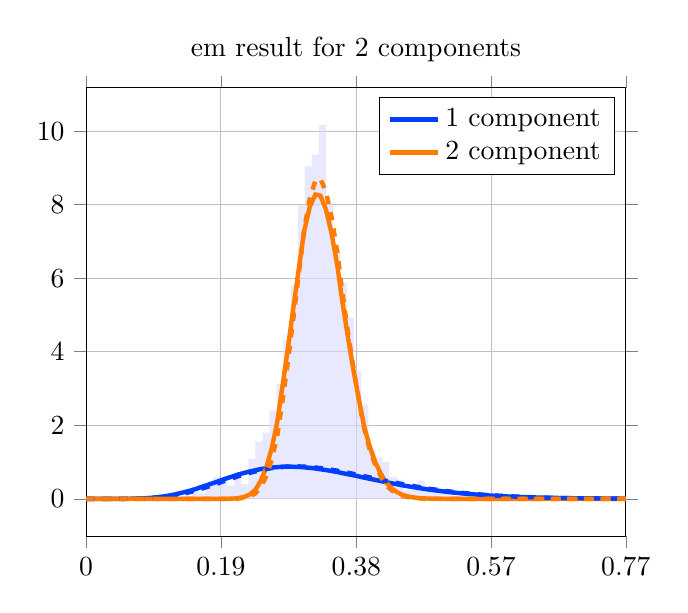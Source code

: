 \begin{tikzpicture}
\begin{axis}[title={em result for 2 components}, yticklabel style={/pgf/number format/fixed,
            /pgf/number format/precision=3}, grid={major}, yminorgrids={true}, tick align={outside}, xtick={0.0,0.191,0.383,0.574,0.765}, xmin={0.0}, xmax={0.765}, scaled y ticks={false}]
    \addplot[ybar interval, fill={blue!15}, forget plot, opacity={0.6}, draw={none}, bar width={5.0e-6}]
        table[row sep={\\}]
        {
            \\
            0.06  0.04  \\
            0.07  0.0  \\
            0.08  0.04  \\
            0.09  0.08  \\
            0.1  0.04  \\
            0.11  0.12  \\
            0.12  0.16  \\
            0.13  0.08  \\
            0.14  0.08  \\
            0.15  0.32  \\
            0.16  0.16  \\
            0.17  0.36  \\
            0.18  0.6  \\
            0.19  0.52  \\
            0.2  0.36  \\
            0.21  0.72  \\
            0.22  0.4  \\
            0.23  1.08  \\
            0.24  1.56  \\
            0.25  1.8  \\
            0.26  2.4  \\
            0.27  3.12  \\
            0.28  4.32  \\
            0.29  5.8  \\
            0.3  8.0  \\
            0.31  9.04  \\
            0.32  9.36  \\
            0.33  10.16  \\
            0.34  8.04  \\
            0.35  6.8  \\
            0.36  5.88  \\
            0.37  4.92  \\
            0.38  3.48  \\
            0.39  2.56  \\
            0.4  1.32  \\
            0.41  1.12  \\
            0.42  1.0  \\
            0.43  0.6  \\
            0.44  0.52  \\
            0.45  0.24  \\
            0.46  0.24  \\
            0.47  0.48  \\
            0.48  0.28  \\
            0.49  0.32  \\
            0.5  0.16  \\
            0.51  0.16  \\
            0.52  0.08  \\
            0.53  0.2  \\
            0.54  0.08  \\
            0.55  0.16  \\
            0.56  0.0  \\
            0.57  0.12  \\
            0.58  0.08  \\
            0.59  0.08  \\
            0.6  0.04  \\
            0.61  0.08  \\
            0.62  0.04  \\
            0.63  0.0  \\
            0.64  0.04  \\
            0.65  0.0  \\
            0.66  0.04  \\
            0.67  0.04  \\
            0.68  0.0  \\
            0.69  0.0  \\
            0.7  0.0  \\
            0.71  0.0  \\
            0.72  0.0  \\
            0.73  0.0  \\
            0.74  0.04  \\
            0.75  0.0  \\
            0.76  0.04  \\
            0.77  0.0  \\
        }
        ;
    \addplot[style={{ultra thick}}, color={rgb,1:red,0.008;green,0.243;blue,1.0}]
        table[row sep={\\}]
        {
            \\
            0.0  0.0  \\
            0.008  2.004e-9  \\
            0.015  3.019e-7  \\
            0.023  5.216e-6  \\
            0.031  3.714e-5  \\
            0.039  0.0  \\
            0.046  0.001  \\
            0.054  0.001  \\
            0.062  0.003  \\
            0.07  0.006  \\
            0.077  0.011  \\
            0.085  0.018  \\
            0.093  0.029  \\
            0.101  0.043  \\
            0.108  0.061  \\
            0.116  0.084  \\
            0.124  0.111  \\
            0.131  0.144  \\
            0.139  0.18  \\
            0.147  0.221  \\
            0.155  0.266  \\
            0.162  0.314  \\
            0.17  0.364  \\
            0.178  0.415  \\
            0.186  0.467  \\
            0.193  0.519  \\
            0.201  0.569  \\
            0.209  0.618  \\
            0.216  0.663  \\
            0.224  0.705  \\
            0.232  0.744  \\
            0.24  0.778  \\
            0.247  0.807  \\
            0.255  0.831  \\
            0.263  0.849  \\
            0.271  0.863  \\
            0.278  0.871  \\
            0.286  0.875  \\
            0.294  0.873  \\
            0.302  0.867  \\
            0.309  0.857  \\
            0.317  0.843  \\
            0.325  0.826  \\
            0.332  0.805  \\
            0.34  0.782  \\
            0.348  0.756  \\
            0.356  0.729  \\
            0.363  0.7  \\
            0.371  0.67  \\
            0.379  0.639  \\
            0.387  0.608  \\
            0.394  0.576  \\
            0.402  0.545  \\
            0.41  0.514  \\
            0.418  0.483  \\
            0.425  0.453  \\
            0.433  0.424  \\
            0.441  0.395  \\
            0.448  0.368  \\
            0.456  0.342  \\
            0.464  0.317  \\
            0.472  0.293  \\
            0.479  0.271  \\
            0.487  0.249  \\
            0.495  0.229  \\
            0.503  0.211  \\
            0.51  0.193  \\
            0.518  0.176  \\
            0.526  0.161  \\
            0.534  0.147  \\
            0.541  0.134  \\
            0.549  0.122  \\
            0.557  0.11  \\
            0.564  0.1  \\
            0.572  0.09  \\
            0.58  0.082  \\
            0.588  0.074  \\
            0.595  0.066  \\
            0.603  0.06  \\
            0.611  0.054  \\
            0.619  0.048  \\
            0.626  0.043  \\
            0.634  0.039  \\
            0.642  0.035  \\
            0.649  0.031  \\
            0.657  0.028  \\
            0.665  0.025  \\
            0.673  0.022  \\
            0.68  0.02  \\
            0.688  0.017  \\
            0.696  0.015  \\
            0.704  0.014  \\
            0.711  0.012  \\
            0.719  0.011  \\
            0.727  0.01  \\
            0.735  0.008  \\
            0.742  0.007  \\
            0.75  0.007  \\
            0.758  0.006  \\
            0.765  0.005  \\
        }
        ;
    \addlegendentry {1 component}
    \addplot[style={{ultra thick}}, color={rgb,1:red,1.0;green,0.486;blue,0.0}]
        table[row sep={\\}]
        {
            \\
            0.0  0.0  \\
            0.008  2.92e-95  \\
            0.015  3.391e-72  \\
            0.023  4.846e-59  \\
            0.031  6.069e-50  \\
            0.039  4.546e-43  \\
            0.046  1.336e-37  \\
            0.054  4.205e-33  \\
            0.062  2.579e-29  \\
            0.07  4.534e-26  \\
            0.077  2.976e-23  \\
            0.085  8.804e-21  \\
            0.093  1.348e-18  \\
            0.101  1.188e-16  \\
            0.108  6.538e-15  \\
            0.116  2.398e-13  \\
            0.124  6.178e-12  \\
            0.131  1.167e-10  \\
            0.139  1.674e-9  \\
            0.147  1.879e-8  \\
            0.155  1.693e-7  \\
            0.162  1.251e-6  \\
            0.17  7.717e-6  \\
            0.178  4.041e-5  \\
            0.186  0.0  \\
            0.193  0.001  \\
            0.201  0.002  \\
            0.209  0.008  \\
            0.216  0.021  \\
            0.224  0.052  \\
            0.232  0.119  \\
            0.24  0.246  \\
            0.247  0.471  \\
            0.255  0.832  \\
            0.263  1.369  \\
            0.271  2.103  \\
            0.278  3.027  \\
            0.286  4.099  \\
            0.294  5.237  \\
            0.302  6.334  \\
            0.309  7.271  \\
            0.317  7.942  \\
            0.325  8.276  \\
            0.332  8.245  \\
            0.34  7.869  \\
            0.348  7.208  \\
            0.356  6.349  \\
            0.363  5.387  \\
            0.371  4.409  \\
            0.379  3.487  \\
            0.387  2.668  \\
            0.394  1.977  \\
            0.402  1.422  \\
            0.41  0.992  \\
            0.418  0.674  \\
            0.425  0.445  \\
            0.433  0.286  \\
            0.441  0.18  \\
            0.448  0.11  \\
            0.456  0.066  \\
            0.464  0.038  \\
            0.472  0.022  \\
            0.479  0.012  \\
            0.487  0.007  \\
            0.495  0.004  \\
            0.503  0.002  \\
            0.51  0.001  \\
            0.518  0.001  \\
            0.526  0.0  \\
            0.534  0.0  \\
            0.541  5.922e-5  \\
            0.549  2.811e-5  \\
            0.557  1.314e-5  \\
            0.564  6.045e-6  \\
            0.572  2.741e-6  \\
            0.58  1.225e-6  \\
            0.588  5.396e-7  \\
            0.595  2.345e-7  \\
            0.603  1.006e-7  \\
            0.611  4.257e-8  \\
            0.619  1.779e-8  \\
            0.626  7.343e-9  \\
            0.634  2.994e-9  \\
            0.642  1.207e-9  \\
            0.649  4.808e-10  \\
            0.657  1.894e-10  \\
            0.665  7.381e-11  \\
            0.673  2.845e-11  \\
            0.68  1.085e-11  \\
            0.688  4.099e-12  \\
            0.696  1.532e-12  \\
            0.704  5.672e-13  \\
            0.711  2.08e-13  \\
            0.719  7.555e-14  \\
            0.727  2.719e-14  \\
            0.735  9.699e-15  \\
            0.742  3.429e-15  \\
            0.75  1.202e-15  \\
            0.758  4.179e-16  \\
            0.765  1.441e-16  \\
        }
        ;
    \addlegendentry {2 component}
    \addplot[style={{ultra thick, dashed}}, color={rgb,1:red,0.008;green,0.243;blue,1.0}]
        table[row sep={\\}]
        {
            \\
            0.0  0.0  \\
            0.008  4.59e-10  \\
            0.015  9.537e-8  \\
            0.023  1.984e-6  \\
            0.031  1.608e-5  \\
            0.039  7.779e-5  \\
            0.046  0.0  \\
            0.054  0.001  \\
            0.062  0.002  \\
            0.07  0.004  \\
            0.077  0.007  \\
            0.085  0.012  \\
            0.093  0.02  \\
            0.101  0.031  \\
            0.108  0.045  \\
            0.116  0.063  \\
            0.124  0.086  \\
            0.131  0.113  \\
            0.139  0.145  \\
            0.147  0.182  \\
            0.155  0.223  \\
            0.162  0.267  \\
            0.17  0.314  \\
            0.178  0.364  \\
            0.186  0.415  \\
            0.193  0.467  \\
            0.201  0.519  \\
            0.209  0.569  \\
            0.216  0.618  \\
            0.224  0.664  \\
            0.232  0.707  \\
            0.24  0.746  \\
            0.247  0.781  \\
            0.255  0.81  \\
            0.263  0.835  \\
            0.271  0.855  \\
            0.278  0.869  \\
            0.286  0.878  \\
            0.294  0.882  \\
            0.302  0.881  \\
            0.309  0.876  \\
            0.317  0.866  \\
            0.325  0.852  \\
            0.332  0.835  \\
            0.34  0.814  \\
            0.348  0.791  \\
            0.356  0.766  \\
            0.363  0.738  \\
            0.371  0.709  \\
            0.379  0.678  \\
            0.387  0.647  \\
            0.394  0.615  \\
            0.402  0.583  \\
            0.41  0.551  \\
            0.418  0.52  \\
            0.425  0.488  \\
            0.433  0.458  \\
            0.441  0.428  \\
            0.448  0.399  \\
            0.456  0.372  \\
            0.464  0.345  \\
            0.472  0.32  \\
            0.479  0.295  \\
            0.487  0.272  \\
            0.495  0.251  \\
            0.503  0.23  \\
            0.51  0.211  \\
            0.518  0.193  \\
            0.526  0.177  \\
            0.534  0.161  \\
            0.541  0.147  \\
            0.549  0.133  \\
            0.557  0.121  \\
            0.564  0.11  \\
            0.572  0.099  \\
            0.58  0.09  \\
            0.588  0.081  \\
            0.595  0.073  \\
            0.603  0.066  \\
            0.611  0.059  \\
            0.619  0.053  \\
            0.626  0.047  \\
            0.634  0.043  \\
            0.642  0.038  \\
            0.649  0.034  \\
            0.657  0.03  \\
            0.665  0.027  \\
            0.673  0.024  \\
            0.68  0.021  \\
            0.688  0.019  \\
            0.696  0.017  \\
            0.704  0.015  \\
            0.711  0.013  \\
            0.719  0.012  \\
            0.727  0.01  \\
            0.735  0.009  \\
            0.742  0.008  \\
            0.75  0.007  \\
            0.758  0.006  \\
            0.765  0.006  \\
        }
        ;
    \addplot[style={{ultra thick, dashed}}, color={rgb,1:red,1.0;green,0.486;blue,0.0}]
        table[row sep={\\}]
        {
            \\
            0.0  0.0  \\
            0.008  4.368e-107  \\
            0.015  3.352e-81  \\
            0.023  1.953e-66  \\
            0.031  3.189e-56  \\
            0.039  1.667e-48  \\
            0.046  2.304e-42  \\
            0.054  2.595e-37  \\
            0.062  4.664e-33  \\
            0.07  2.064e-29  \\
            0.077  3.023e-26  \\
            0.085  1.81e-23  \\
            0.093  5.18e-21  \\
            0.101  7.97e-19  \\
            0.108  7.232e-17  \\
            0.116  4.163e-15  \\
            0.124  1.612e-13  \\
            0.131  4.405e-12  \\
            0.139  8.842e-11  \\
            0.147  1.348e-9  \\
            0.155  1.606e-8  \\
            0.162  1.531e-7  \\
            0.17  1.192e-6  \\
            0.178  7.724e-6  \\
            0.186  4.229e-5  \\
            0.193  0.0  \\
            0.201  0.001  \\
            0.209  0.003  \\
            0.216  0.009  \\
            0.224  0.026  \\
            0.232  0.065  \\
            0.24  0.149  \\
            0.247  0.311  \\
            0.255  0.596  \\
            0.263  1.053  \\
            0.271  1.724  \\
            0.278  2.622  \\
            0.286  3.724  \\
            0.294  4.956  \\
            0.302  6.202  \\
            0.309  7.32  \\
            0.317  8.171  \\
            0.325  8.651  \\
            0.332  8.708  \\
            0.34  8.353  \\
            0.348  7.653  \\
            0.356  6.71  \\
            0.363  5.641  \\
            0.371  4.555  \\
            0.379  3.538  \\
            0.387  2.649  \\
            0.394  1.913  \\
            0.402  1.336  \\
            0.41  0.902  \\
            0.418  0.59  \\
            0.425  0.375  \\
            0.433  0.231  \\
            0.441  0.138  \\
            0.448  0.081  \\
            0.456  0.046  \\
            0.464  0.025  \\
            0.472  0.014  \\
            0.479  0.007  \\
            0.487  0.004  \\
            0.495  0.002  \\
            0.503  0.001  \\
            0.51  0.0  \\
            0.518  0.0  \\
            0.526  9.737e-5  \\
            0.534  4.426e-5  \\
            0.541  1.975e-5  \\
            0.549  8.653e-6  \\
            0.557  3.725e-6  \\
            0.564  1.576e-6  \\
            0.572  6.56e-7  \\
            0.58  2.686e-7  \\
            0.588  1.082e-7  \\
            0.595  4.295e-8  \\
            0.603  1.679e-8  \\
            0.611  6.469e-9  \\
            0.619  2.457e-9  \\
            0.626  9.203e-10  \\
            0.634  3.401e-10  \\
            0.642  1.24e-10  \\
            0.649  4.464e-11  \\
            0.657  1.587e-11  \\
            0.665  5.571e-12  \\
            0.673  1.932e-12  \\
            0.68  6.625e-13  \\
            0.688  2.246e-13  \\
            0.696  7.526e-14  \\
            0.704  2.495e-14  \\
            0.711  8.181e-15  \\
            0.719  2.655e-15  \\
            0.727  8.527e-16  \\
            0.735  2.711e-16  \\
            0.742  8.536e-17  \\
            0.75  2.662e-17  \\
            0.758  8.221e-18  \\
            0.765  2.516e-18  \\
        }
        ;
\end{axis}
\end{tikzpicture}
